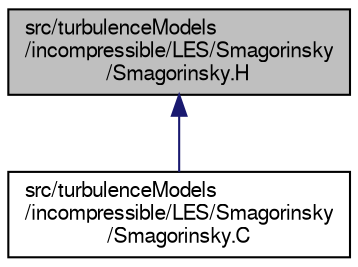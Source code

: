 digraph "src/turbulenceModels/incompressible/LES/Smagorinsky/Smagorinsky.H"
{
  bgcolor="transparent";
  edge [fontname="FreeSans",fontsize="10",labelfontname="FreeSans",labelfontsize="10"];
  node [fontname="FreeSans",fontsize="10",shape=record];
  Node2 [label="src/turbulenceModels\l/incompressible/LES/Smagorinsky\l/Smagorinsky.H",height=0.2,width=0.4,color="black", fillcolor="grey75", style="filled", fontcolor="black"];
  Node2 -> Node3 [dir="back",color="midnightblue",fontsize="10",style="solid",fontname="FreeSans"];
  Node3 [label="src/turbulenceModels\l/incompressible/LES/Smagorinsky\l/Smagorinsky.C",height=0.2,width=0.4,color="black",URL="$a39860.html"];
}

